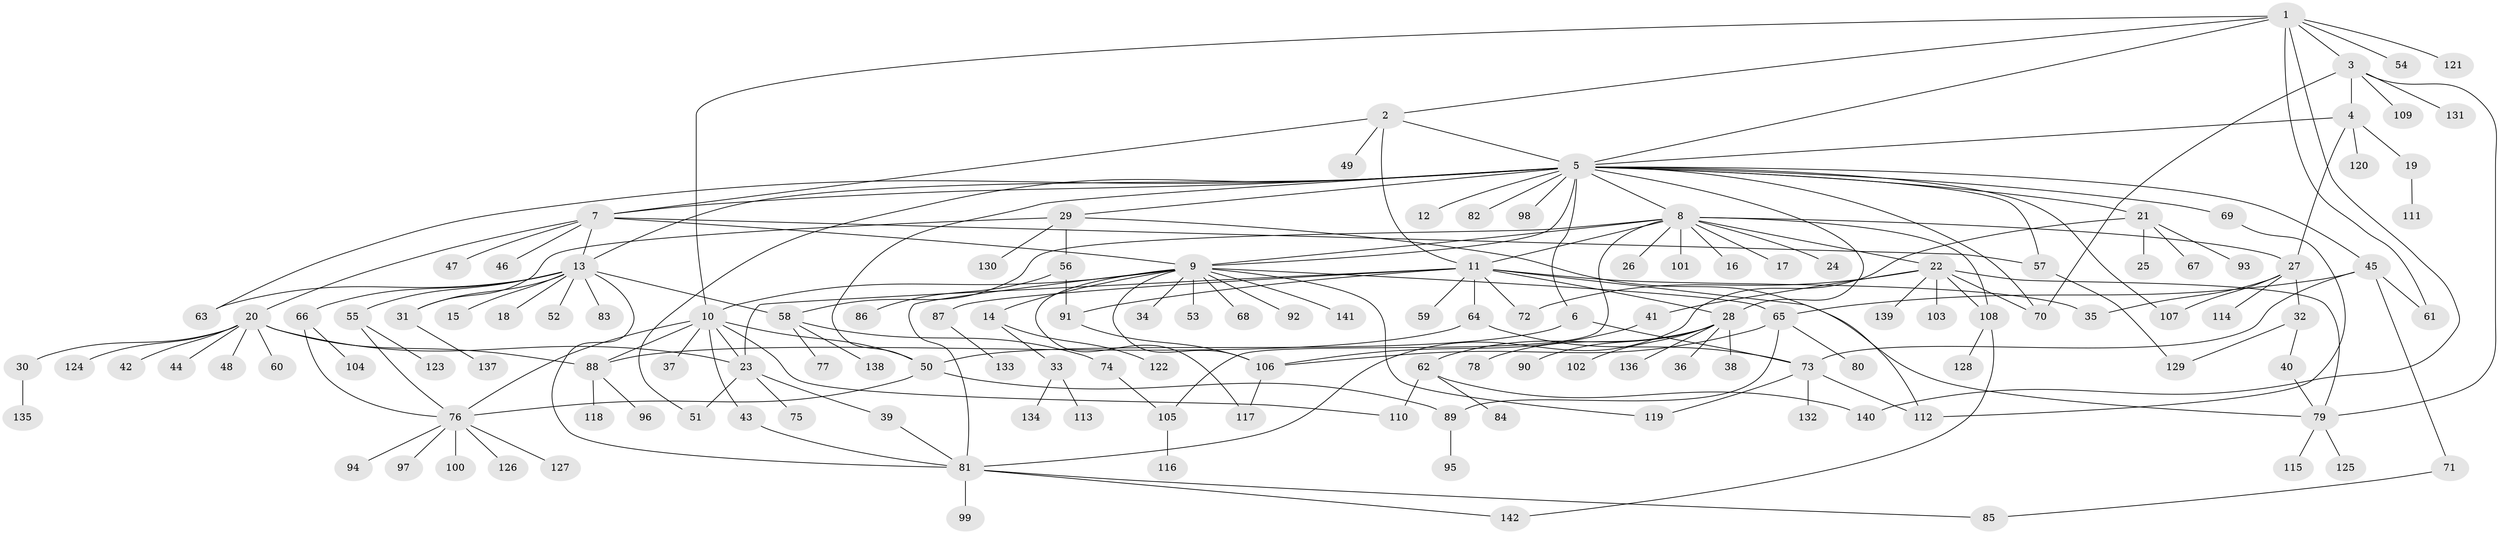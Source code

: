 // coarse degree distribution, {1: 0.8028169014084507, 2: 0.08450704225352113, 3: 0.028169014084507043, 20: 0.014084507042253521, 9: 0.028169014084507043, 13: 0.014084507042253521, 4: 0.014084507042253521, 32: 0.014084507042253521}
// Generated by graph-tools (version 1.1) at 2025/50/03/04/25 21:50:33]
// undirected, 142 vertices, 197 edges
graph export_dot {
graph [start="1"]
  node [color=gray90,style=filled];
  1;
  2;
  3;
  4;
  5;
  6;
  7;
  8;
  9;
  10;
  11;
  12;
  13;
  14;
  15;
  16;
  17;
  18;
  19;
  20;
  21;
  22;
  23;
  24;
  25;
  26;
  27;
  28;
  29;
  30;
  31;
  32;
  33;
  34;
  35;
  36;
  37;
  38;
  39;
  40;
  41;
  42;
  43;
  44;
  45;
  46;
  47;
  48;
  49;
  50;
  51;
  52;
  53;
  54;
  55;
  56;
  57;
  58;
  59;
  60;
  61;
  62;
  63;
  64;
  65;
  66;
  67;
  68;
  69;
  70;
  71;
  72;
  73;
  74;
  75;
  76;
  77;
  78;
  79;
  80;
  81;
  82;
  83;
  84;
  85;
  86;
  87;
  88;
  89;
  90;
  91;
  92;
  93;
  94;
  95;
  96;
  97;
  98;
  99;
  100;
  101;
  102;
  103;
  104;
  105;
  106;
  107;
  108;
  109;
  110;
  111;
  112;
  113;
  114;
  115;
  116;
  117;
  118;
  119;
  120;
  121;
  122;
  123;
  124;
  125;
  126;
  127;
  128;
  129;
  130;
  131;
  132;
  133;
  134;
  135;
  136;
  137;
  138;
  139;
  140;
  141;
  142;
  1 -- 2;
  1 -- 3;
  1 -- 5;
  1 -- 10;
  1 -- 54;
  1 -- 61;
  1 -- 121;
  1 -- 140;
  2 -- 5;
  2 -- 7;
  2 -- 11;
  2 -- 49;
  3 -- 4;
  3 -- 70;
  3 -- 79;
  3 -- 109;
  3 -- 131;
  4 -- 5;
  4 -- 19;
  4 -- 27;
  4 -- 120;
  5 -- 6;
  5 -- 7;
  5 -- 8;
  5 -- 9;
  5 -- 12;
  5 -- 13;
  5 -- 21;
  5 -- 28;
  5 -- 29;
  5 -- 45;
  5 -- 50;
  5 -- 51;
  5 -- 57;
  5 -- 63;
  5 -- 69;
  5 -- 70;
  5 -- 82;
  5 -- 98;
  5 -- 107;
  6 -- 50;
  6 -- 73;
  7 -- 9;
  7 -- 13;
  7 -- 20;
  7 -- 46;
  7 -- 47;
  7 -- 57;
  8 -- 9;
  8 -- 11;
  8 -- 16;
  8 -- 17;
  8 -- 22;
  8 -- 24;
  8 -- 26;
  8 -- 27;
  8 -- 58;
  8 -- 101;
  8 -- 105;
  8 -- 108;
  9 -- 10;
  9 -- 14;
  9 -- 34;
  9 -- 53;
  9 -- 65;
  9 -- 68;
  9 -- 81;
  9 -- 92;
  9 -- 106;
  9 -- 117;
  9 -- 119;
  9 -- 141;
  10 -- 23;
  10 -- 37;
  10 -- 43;
  10 -- 50;
  10 -- 76;
  10 -- 88;
  10 -- 110;
  11 -- 23;
  11 -- 28;
  11 -- 35;
  11 -- 59;
  11 -- 64;
  11 -- 72;
  11 -- 79;
  11 -- 87;
  11 -- 91;
  13 -- 15;
  13 -- 18;
  13 -- 31;
  13 -- 52;
  13 -- 55;
  13 -- 58;
  13 -- 63;
  13 -- 66;
  13 -- 81;
  13 -- 83;
  14 -- 33;
  14 -- 122;
  19 -- 111;
  20 -- 23;
  20 -- 30;
  20 -- 42;
  20 -- 44;
  20 -- 48;
  20 -- 60;
  20 -- 88;
  20 -- 124;
  21 -- 25;
  21 -- 67;
  21 -- 81;
  21 -- 93;
  22 -- 41;
  22 -- 70;
  22 -- 72;
  22 -- 79;
  22 -- 103;
  22 -- 108;
  22 -- 139;
  23 -- 39;
  23 -- 51;
  23 -- 75;
  27 -- 32;
  27 -- 35;
  27 -- 107;
  27 -- 114;
  28 -- 36;
  28 -- 38;
  28 -- 62;
  28 -- 78;
  28 -- 90;
  28 -- 102;
  28 -- 136;
  29 -- 31;
  29 -- 56;
  29 -- 112;
  29 -- 130;
  30 -- 135;
  31 -- 137;
  32 -- 40;
  32 -- 129;
  33 -- 113;
  33 -- 134;
  39 -- 81;
  40 -- 79;
  41 -- 106;
  43 -- 81;
  45 -- 61;
  45 -- 65;
  45 -- 71;
  45 -- 73;
  50 -- 76;
  50 -- 89;
  55 -- 76;
  55 -- 123;
  56 -- 86;
  56 -- 91;
  57 -- 129;
  58 -- 74;
  58 -- 77;
  58 -- 138;
  62 -- 84;
  62 -- 110;
  62 -- 140;
  64 -- 73;
  64 -- 88;
  65 -- 80;
  65 -- 89;
  65 -- 106;
  66 -- 76;
  66 -- 104;
  69 -- 112;
  71 -- 85;
  73 -- 112;
  73 -- 119;
  73 -- 132;
  74 -- 105;
  76 -- 94;
  76 -- 97;
  76 -- 100;
  76 -- 126;
  76 -- 127;
  79 -- 115;
  79 -- 125;
  81 -- 85;
  81 -- 99;
  81 -- 142;
  87 -- 133;
  88 -- 96;
  88 -- 118;
  89 -- 95;
  91 -- 106;
  105 -- 116;
  106 -- 117;
  108 -- 128;
  108 -- 142;
}
